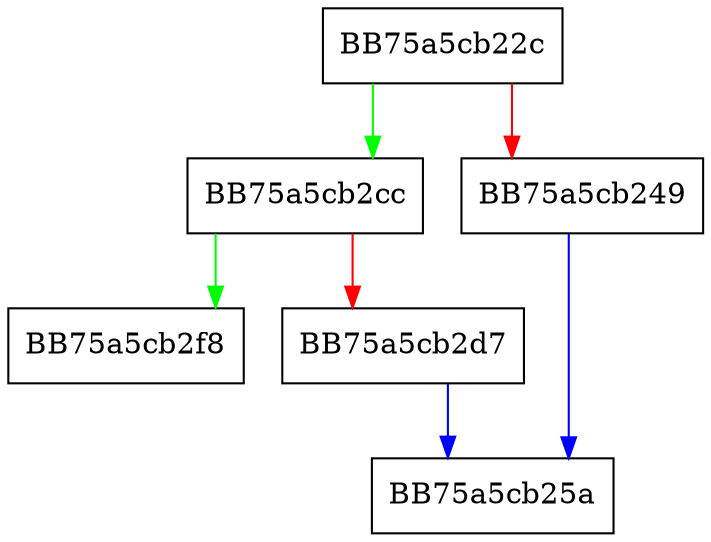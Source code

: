 digraph map_new_cursor {
  node [shape="box"];
  graph [splines=ortho];
  BB75a5cb22c -> BB75a5cb2cc [color="green"];
  BB75a5cb22c -> BB75a5cb249 [color="red"];
  BB75a5cb249 -> BB75a5cb25a [color="blue"];
  BB75a5cb2cc -> BB75a5cb2f8 [color="green"];
  BB75a5cb2cc -> BB75a5cb2d7 [color="red"];
  BB75a5cb2d7 -> BB75a5cb25a [color="blue"];
}